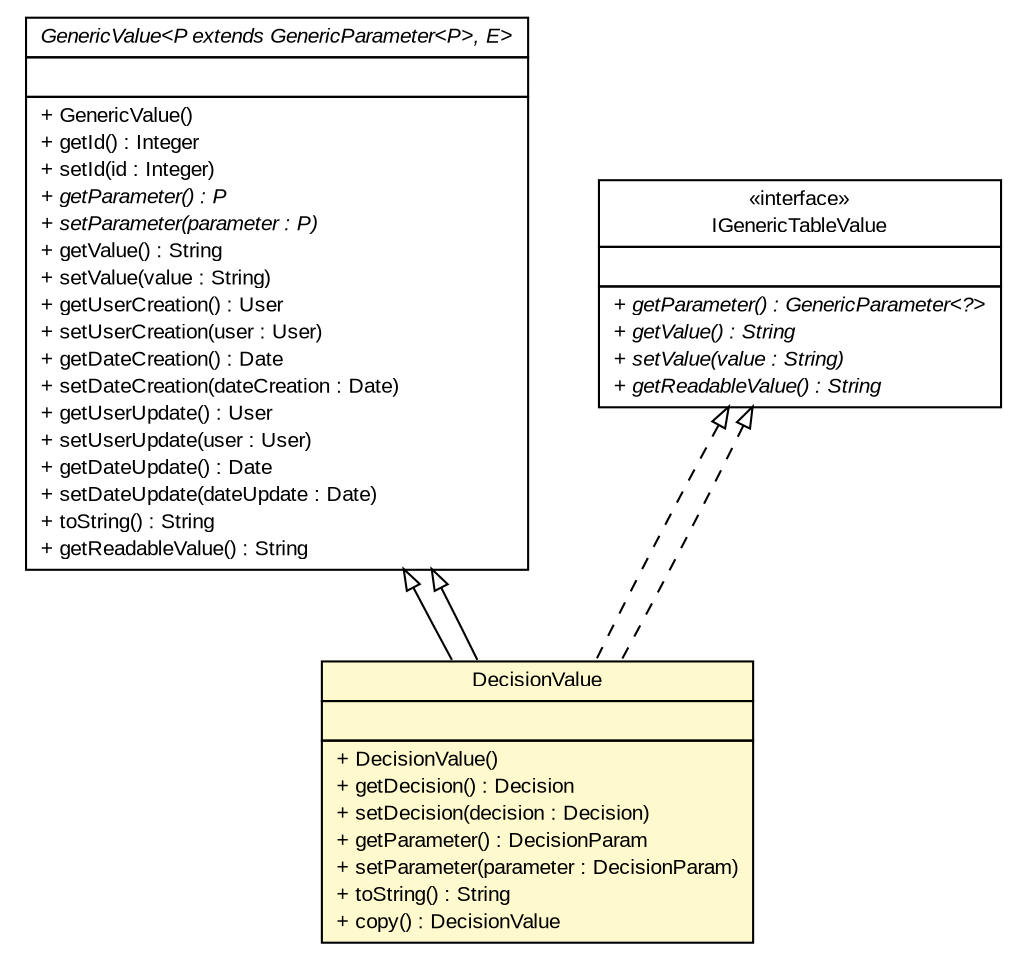 #!/usr/local/bin/dot
#
# Class diagram 
# Generated by UMLGraph version R5_6-24-gf6e263 (http://www.umlgraph.org/)
#

digraph G {
	edge [fontname="arial",fontsize=10,labelfontname="arial",labelfontsize=10];
	node [fontname="arial",fontsize=10,shape=plaintext];
	nodesep=0.25;
	ranksep=0.5;
	// gov.sandia.cf.model.DecisionValue
	c94871 [label=<<table title="gov.sandia.cf.model.DecisionValue" border="0" cellborder="1" cellspacing="0" cellpadding="2" port="p" bgcolor="lemonChiffon" href="./DecisionValue.html">
		<tr><td><table border="0" cellspacing="0" cellpadding="1">
<tr><td align="center" balign="center"> DecisionValue </td></tr>
		</table></td></tr>
		<tr><td><table border="0" cellspacing="0" cellpadding="1">
<tr><td align="left" balign="left">  </td></tr>
		</table></td></tr>
		<tr><td><table border="0" cellspacing="0" cellpadding="1">
<tr><td align="left" balign="left"> + DecisionValue() </td></tr>
<tr><td align="left" balign="left"> + getDecision() : Decision </td></tr>
<tr><td align="left" balign="left"> + setDecision(decision : Decision) </td></tr>
<tr><td align="left" balign="left"> + getParameter() : DecisionParam </td></tr>
<tr><td align="left" balign="left"> + setParameter(parameter : DecisionParam) </td></tr>
<tr><td align="left" balign="left"> + toString() : String </td></tr>
<tr><td align="left" balign="left"> + copy() : DecisionValue </td></tr>
		</table></td></tr>
		</table>>, URL="./DecisionValue.html", fontname="arial", fontcolor="black", fontsize=10.0];
	// gov.sandia.cf.model.GenericValue<P extends gov.sandia.cf.model.GenericParameter<P>, E>
	c94882 [label=<<table title="gov.sandia.cf.model.GenericValue" border="0" cellborder="1" cellspacing="0" cellpadding="2" port="p" href="./GenericValue.html">
		<tr><td><table border="0" cellspacing="0" cellpadding="1">
<tr><td align="center" balign="center"><font face="arial italic"> GenericValue&lt;P extends GenericParameter&lt;P&gt;, E&gt; </font></td></tr>
		</table></td></tr>
		<tr><td><table border="0" cellspacing="0" cellpadding="1">
<tr><td align="left" balign="left">  </td></tr>
		</table></td></tr>
		<tr><td><table border="0" cellspacing="0" cellpadding="1">
<tr><td align="left" balign="left"> + GenericValue() </td></tr>
<tr><td align="left" balign="left"> + getId() : Integer </td></tr>
<tr><td align="left" balign="left"> + setId(id : Integer) </td></tr>
<tr><td align="left" balign="left"><font face="arial italic" point-size="10.0"> + getParameter() : P </font></td></tr>
<tr><td align="left" balign="left"><font face="arial italic" point-size="10.0"> + setParameter(parameter : P) </font></td></tr>
<tr><td align="left" balign="left"> + getValue() : String </td></tr>
<tr><td align="left" balign="left"> + setValue(value : String) </td></tr>
<tr><td align="left" balign="left"> + getUserCreation() : User </td></tr>
<tr><td align="left" balign="left"> + setUserCreation(user : User) </td></tr>
<tr><td align="left" balign="left"> + getDateCreation() : Date </td></tr>
<tr><td align="left" balign="left"> + setDateCreation(dateCreation : Date) </td></tr>
<tr><td align="left" balign="left"> + getUserUpdate() : User </td></tr>
<tr><td align="left" balign="left"> + setUserUpdate(user : User) </td></tr>
<tr><td align="left" balign="left"> + getDateUpdate() : Date </td></tr>
<tr><td align="left" balign="left"> + setDateUpdate(dateUpdate : Date) </td></tr>
<tr><td align="left" balign="left"> + toString() : String </td></tr>
<tr><td align="left" balign="left"> + getReadableValue() : String </td></tr>
		</table></td></tr>
		</table>>, URL="./GenericValue.html", fontname="arial", fontcolor="black", fontsize=10.0];
	// gov.sandia.cf.model.IGenericTableValue
	c94892 [label=<<table title="gov.sandia.cf.model.IGenericTableValue" border="0" cellborder="1" cellspacing="0" cellpadding="2" port="p" href="./IGenericTableValue.html">
		<tr><td><table border="0" cellspacing="0" cellpadding="1">
<tr><td align="center" balign="center"> &#171;interface&#187; </td></tr>
<tr><td align="center" balign="center"> IGenericTableValue </td></tr>
		</table></td></tr>
		<tr><td><table border="0" cellspacing="0" cellpadding="1">
<tr><td align="left" balign="left">  </td></tr>
		</table></td></tr>
		<tr><td><table border="0" cellspacing="0" cellpadding="1">
<tr><td align="left" balign="left"><font face="arial italic" point-size="10.0"> + getParameter() : GenericParameter&lt;?&gt; </font></td></tr>
<tr><td align="left" balign="left"><font face="arial italic" point-size="10.0"> + getValue() : String </font></td></tr>
<tr><td align="left" balign="left"><font face="arial italic" point-size="10.0"> + setValue(value : String) </font></td></tr>
<tr><td align="left" balign="left"><font face="arial italic" point-size="10.0"> + getReadableValue() : String </font></td></tr>
		</table></td></tr>
		</table>>, URL="./IGenericTableValue.html", fontname="arial", fontcolor="black", fontsize=10.0];
	//gov.sandia.cf.model.DecisionValue extends gov.sandia.cf.model.GenericValue<gov.sandia.cf.model.DecisionParam, gov.sandia.cf.model.DecisionValue>
	c94882:p -> c94871:p [dir=back,arrowtail=empty];
	//gov.sandia.cf.model.DecisionValue implements gov.sandia.cf.model.IGenericTableValue
	c94892:p -> c94871:p [dir=back,arrowtail=empty,style=dashed];
	//gov.sandia.cf.model.DecisionValue extends gov.sandia.cf.model.GenericValue<gov.sandia.cf.model.DecisionParam, gov.sandia.cf.model.DecisionValue>
	c94882:p -> c94871:p [dir=back,arrowtail=empty];
	//gov.sandia.cf.model.DecisionValue implements gov.sandia.cf.model.IGenericTableValue
	c94892:p -> c94871:p [dir=back,arrowtail=empty,style=dashed];
}

